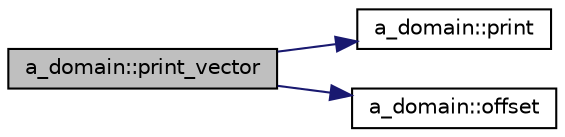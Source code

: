 digraph "a_domain::print_vector"
{
  edge [fontname="Helvetica",fontsize="10",labelfontname="Helvetica",labelfontsize="10"];
  node [fontname="Helvetica",fontsize="10",shape=record];
  rankdir="LR";
  Node299 [label="a_domain::print_vector",height=0.2,width=0.4,color="black", fillcolor="grey75", style="filled", fontcolor="black"];
  Node299 -> Node300 [color="midnightblue",fontsize="10",style="solid",fontname="Helvetica"];
  Node300 [label="a_domain::print",height=0.2,width=0.4,color="black", fillcolor="white", style="filled",URL="$db/dd1/classa__domain.html#a1de338fa6c9325e4412338769aeab8f5"];
  Node299 -> Node301 [color="midnightblue",fontsize="10",style="solid",fontname="Helvetica"];
  Node301 [label="a_domain::offset",height=0.2,width=0.4,color="black", fillcolor="white", style="filled",URL="$db/dd1/classa__domain.html#a62f150e399aec130df913d65a7772ff3"];
}
